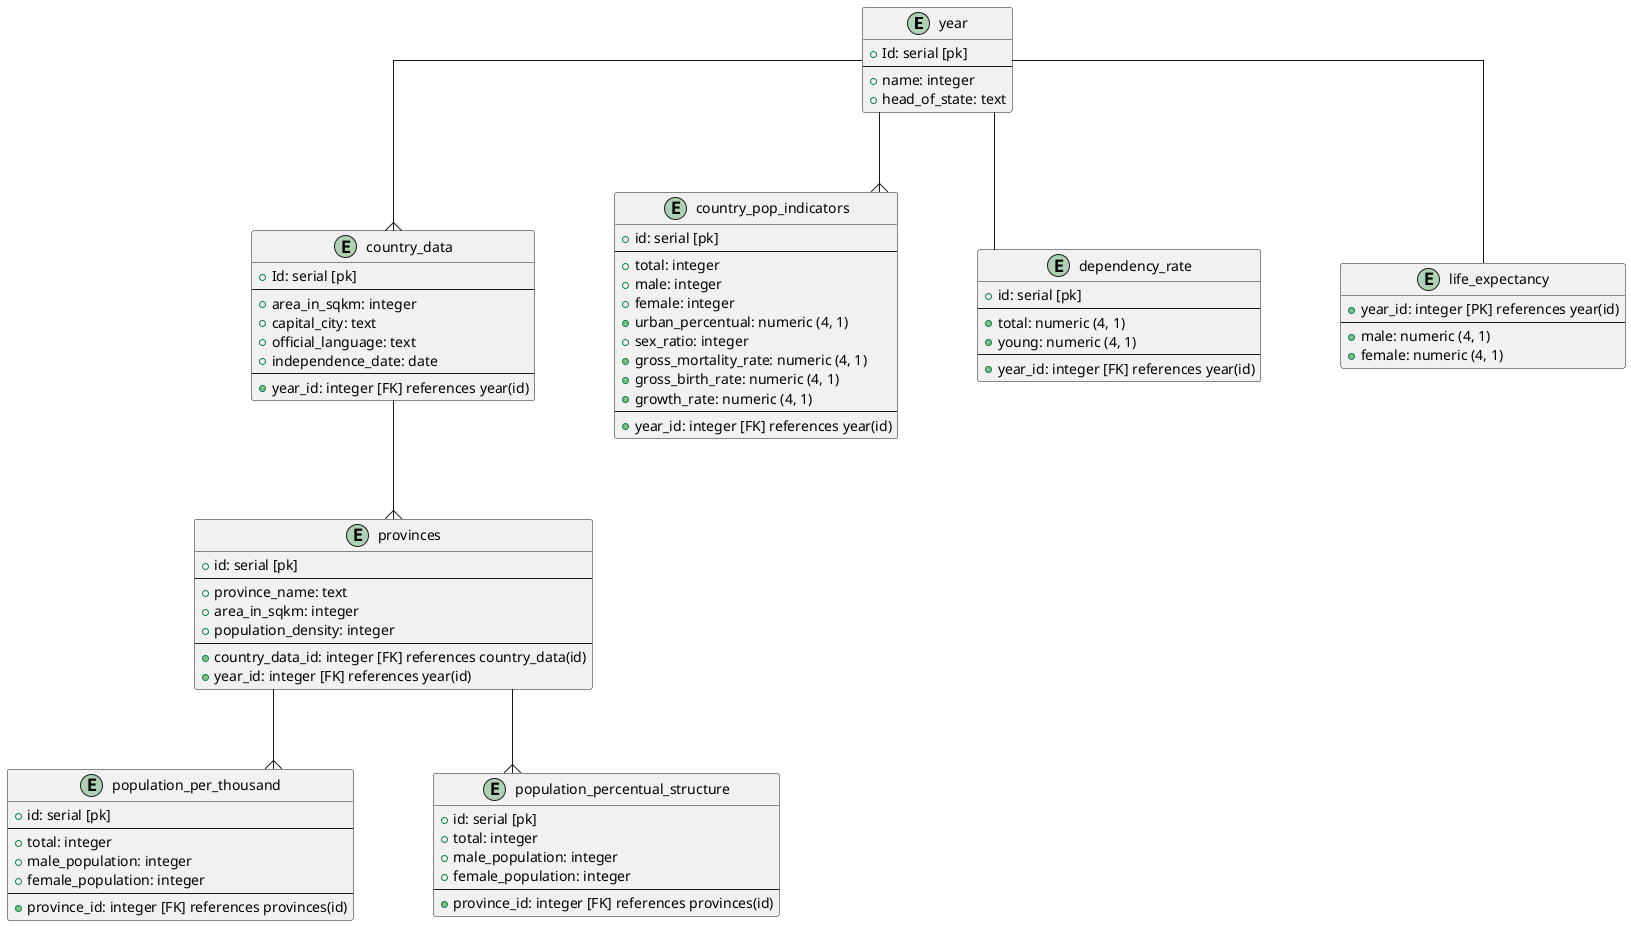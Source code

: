 @startuml moz_database
skinparam {
    Nodesep 80
    Ranksep 80
    Linetype ortho
}

skinparam entity {
    BackgroundColor LightBlue
    FontSize 14
    ArrowThickness 1
}

entity year {
    + Id: serial [pk]
    --
    + name: integer
    + head_of_state: text
}

entity country_data {
    + Id: serial [pk]
    --
    + area_in_sqkm: integer
    + capital_city: text
    + official_language: text
    + independence_date: date
    --
    + year_id: integer [FK] references year(id)
}

entity provinces {
   + id: serial [pk]
   --
   + province_name: text
   + area_in_sqkm: integer
   + population_density: integer
   --
   + country_data_id: integer [FK] references country_data(id)
   + year_id: integer [FK] references year(id)
}

entity population_per_thousand{
    + id: serial [pk]
    --
    + total: integer
    + male_population: integer
    + female_population: integer
    --
    + province_id: integer [FK] references provinces(id)
}

entity population_percentual_structure {
    + id: serial [pk]
    + total: integer
    + male_population: integer
    +female_population: integer
    --
    + province_id: integer [FK] references provinces(id)
}


entity country_pop_indicators {
    + id: serial [pk]
    --
    + total: integer
    + male: integer
    + female: integer
    + urban_percentual: numeric (4, 1)
    + sex_ratio: integer
    + gross_mortality_rate: numeric (4, 1)
    + gross_birth_rate: numeric (4, 1)
    + growth_rate: numeric (4, 1)
    --
    + year_id: integer [FK] references year(id)
}

entity dependency_rate {
    + id: serial [pk]
    --
    + total: numeric (4, 1)
    + young: numeric (4, 1)
    --
    + year_id: integer [FK] references year(id)
}

entity life_expectancy {
    + year_id: integer [PK] references year(id)
    --
    + male: numeric (4, 1)
    + female: numeric (4, 1)
}

'relashionships:

year  --{ country_data
country_data --{ provinces
provinces --{ population_per_thousand
provinces --{ population_percentual_structure
year -- life_expectancy
year --{ country_pop_indicators
year -- dependency_rate



@enduml
